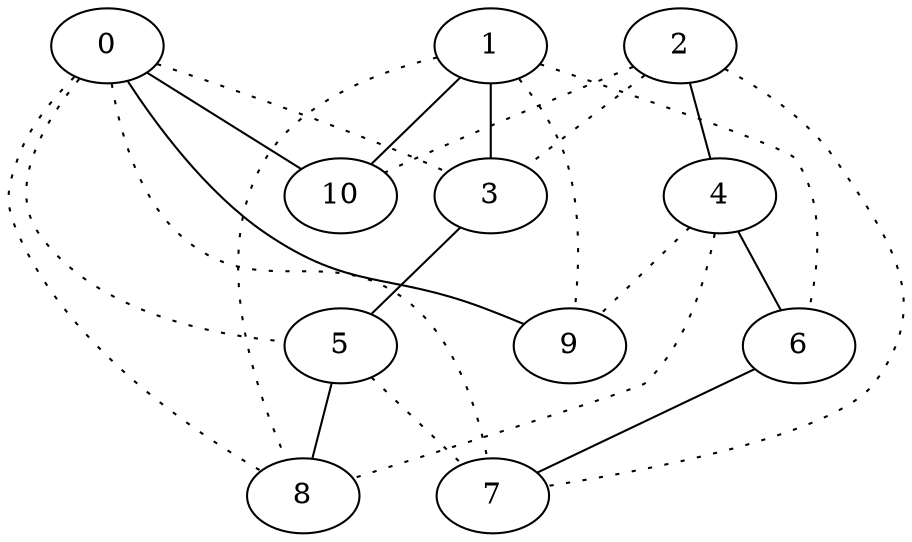 graph {
a0[label=0];
a1[label=1];
a2[label=2];
a3[label=3];
a4[label=4];
a5[label=5];
a6[label=6];
a7[label=7];
a8[label=8];
a9[label=9];
a10[label=10];
a0 -- a3 [style=dotted];
a0 -- a5 [style=dotted];
a0 -- a7 [style=dotted];
a0 -- a8 [style=dotted];
a0 -- a9;
a0 -- a10;
a1 -- a3;
a1 -- a6 [style=dotted];
a1 -- a8 [style=dotted];
a1 -- a9 [style=dotted];
a1 -- a10;
a2 -- a3 [style=dotted];
a2 -- a4;
a2 -- a7 [style=dotted];
a2 -- a10 [style=dotted];
a3 -- a5;
a4 -- a6;
a4 -- a8 [style=dotted];
a4 -- a9 [style=dotted];
a5 -- a7 [style=dotted];
a5 -- a8;
a6 -- a7;
}
